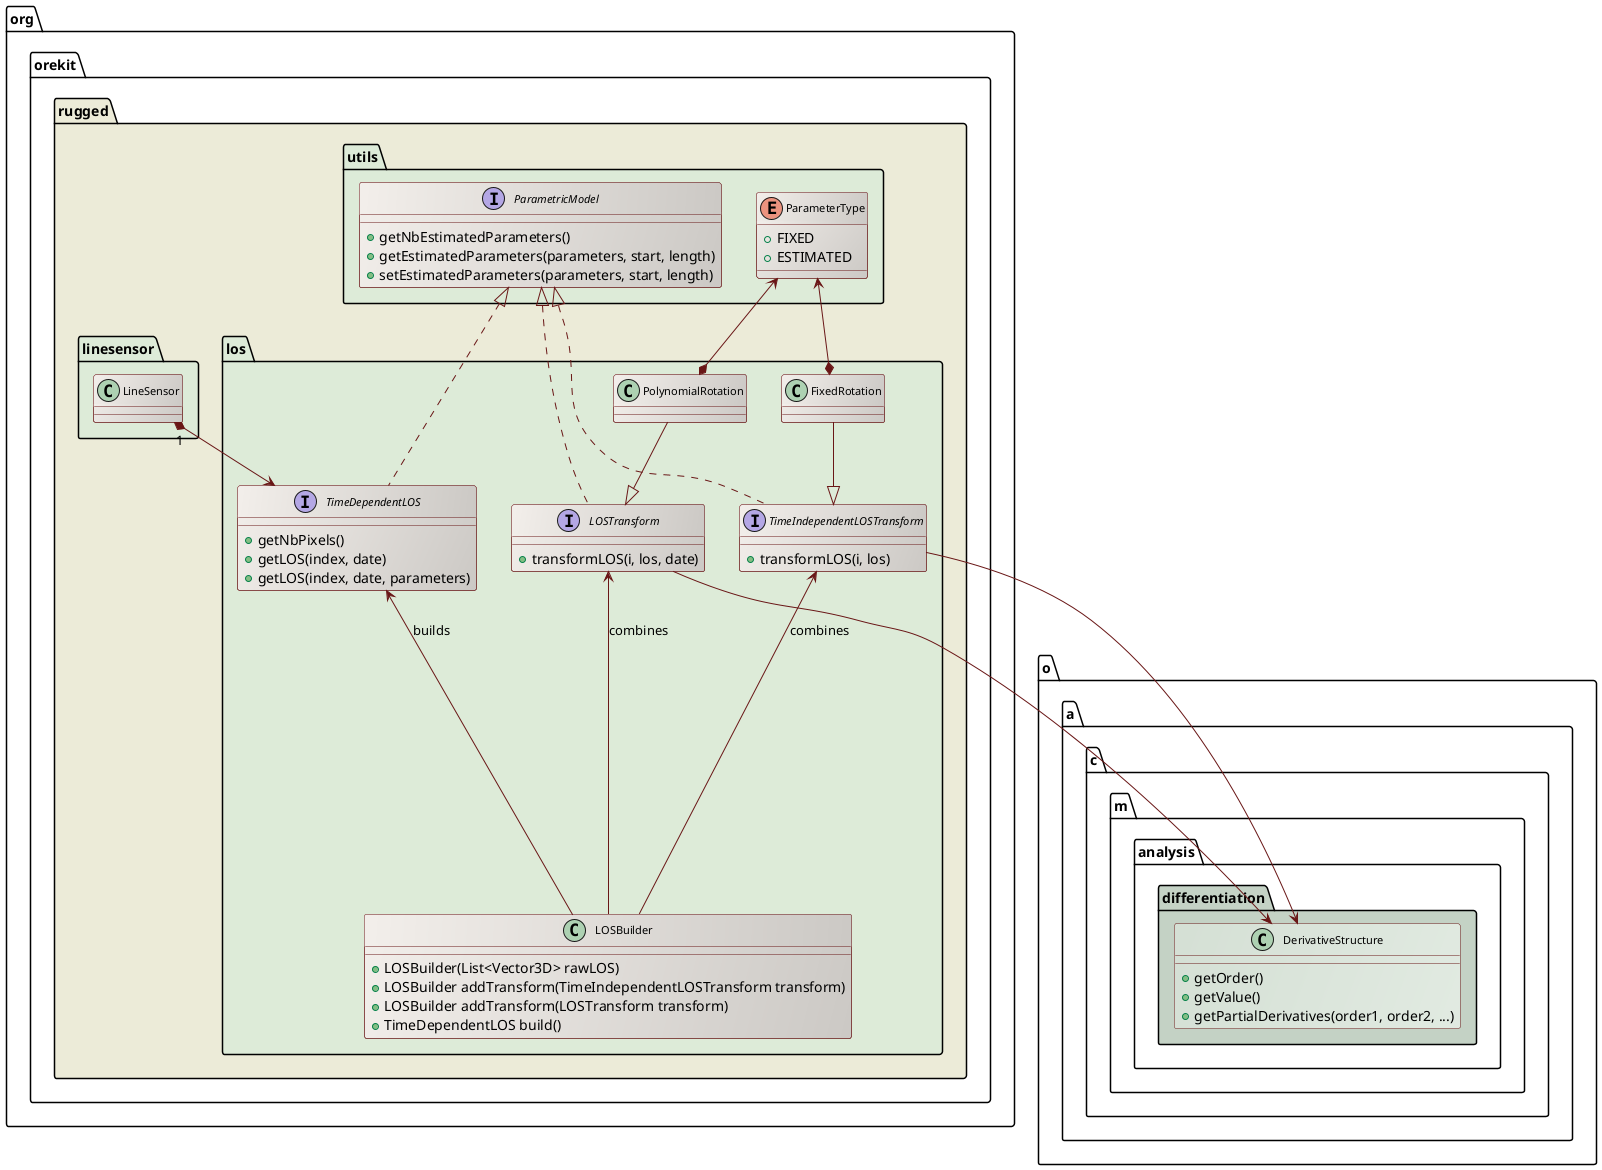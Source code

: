 ' Copyright 2013-2017 CS Systèmes d'Information
' Licensed to CS Systèmes d'Information (CS) under one or more
' contributor license agreements.  See the NOTICE file distributed with
' this work for additional information regarding copyright ownership.
' CS licenses this file to You under the Apache License, Version 2.0
' (the "License"); you may not use this file except in compliance with
' the License.  You may obtain a copy of the License at
'
'   http://www.apache.org/licenses/LICENSE-2.0
'
' Unless required by applicable law or agreed to in writing, software
' distributed under the License is distributed on an "AS IS" BASIS,
' WITHOUT WARRANTIES OR CONDITIONS OF ANY KIND, either express or implied.
' See the License for the specific language governing permissions and
' limitations under the License.

@startuml

  skinparam svek                  true
  skinparam ClassBackgroundColor  #F3EFEB/CCC9C5
  skinparam ClassArrowColor       #691616
  skinparam ClassBorderColor      #691616
  skinparam NoteBackgroundColor   #F3EFEB
  skinparam NoteBorderColor       #691616
  skinparam NoteFontColor         #691616
  skinparam ClassFontSize         11

  package org.orekit.rugged #ECEBD8 {

    package utils #DDEBD8 {
      interface ParametricModel {
         +getNbEstimatedParameters()
         +getEstimatedParameters(parameters, start, length)
        +setEstimatedParameters(parameters, start, length)
      }
      enum ParameterType {
        +FIXED
        +ESTIMATED
      }
    }

    package linesensor #DDEBD8 {
      class LineSensor
    }

    package los #DDEBD8 {

      interface TimeDependentLOS {
        +getNbPixels()
        +getLOS(index, date)
        +getLOS(index, date, parameters)
      }

      interface LOSTransform {
        +transformLOS(i, los, date)
      }

      interface TimeIndependentLOSTransform {
        +transformLOS(i, los)
      }
 

      class LOSBuilder {
        +LOSBuilder(List<Vector3D> rawLOS)
        +LOSBuilder addTransform(TimeIndependentLOSTransform transform)
        +LOSBuilder addTransform(LOSTransform transform)
        +TimeDependentLOS build()
      }

      ParametricModel             <|.. TimeDependentLOS
      ParametricModel             <|.. LOSTransform
      ParametricModel             <|.. TimeIndependentLOSTransform
      PolynomialRotation          --|> LOSTransform
      ParameterType               <--*  PolynomialRotation
      FixedRotation               --|> TimeIndependentLOSTransform
      ParameterType               <--*  FixedRotation
      TimeDependentLOS            <--  LOSBuilder : builds
      TimeIndependentLOSTransform <--  LOSBuilder : combines
      LOSTransform                <--  LOSBuilder : combines

      LineSensor                  "1" *--> TimeDependentLOS

    }

  }

  package o.a.c.m.analysis.differentiation #C4D2C5 {
    class DerivativeStructure #D5E0D5/E2EBE2 {
      +getOrder()
      +getValue()
      +getPartialDerivatives(order1, order2, ...)
    }
    LOSTransform --> DerivativeStructure
    TimeIndependentLOSTransform --> DerivativeStructure
  }

@enduml
